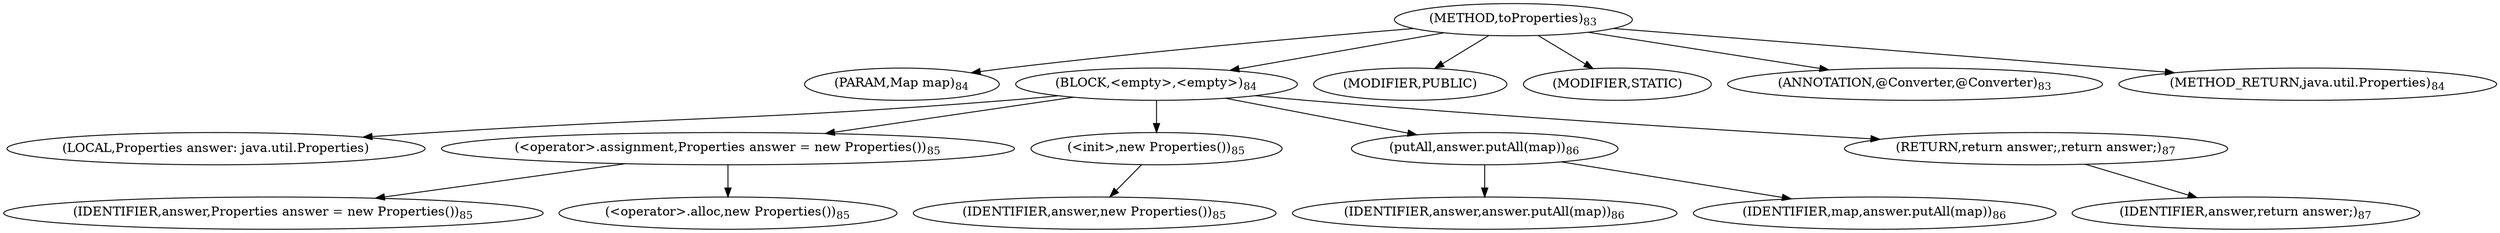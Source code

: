 digraph "toProperties" {  
"132" [label = <(METHOD,toProperties)<SUB>83</SUB>> ]
"133" [label = <(PARAM,Map map)<SUB>84</SUB>> ]
"134" [label = <(BLOCK,&lt;empty&gt;,&lt;empty&gt;)<SUB>84</SUB>> ]
"6" [label = <(LOCAL,Properties answer: java.util.Properties)> ]
"135" [label = <(&lt;operator&gt;.assignment,Properties answer = new Properties())<SUB>85</SUB>> ]
"136" [label = <(IDENTIFIER,answer,Properties answer = new Properties())<SUB>85</SUB>> ]
"137" [label = <(&lt;operator&gt;.alloc,new Properties())<SUB>85</SUB>> ]
"138" [label = <(&lt;init&gt;,new Properties())<SUB>85</SUB>> ]
"5" [label = <(IDENTIFIER,answer,new Properties())<SUB>85</SUB>> ]
"139" [label = <(putAll,answer.putAll(map))<SUB>86</SUB>> ]
"140" [label = <(IDENTIFIER,answer,answer.putAll(map))<SUB>86</SUB>> ]
"141" [label = <(IDENTIFIER,map,answer.putAll(map))<SUB>86</SUB>> ]
"142" [label = <(RETURN,return answer;,return answer;)<SUB>87</SUB>> ]
"143" [label = <(IDENTIFIER,answer,return answer;)<SUB>87</SUB>> ]
"144" [label = <(MODIFIER,PUBLIC)> ]
"145" [label = <(MODIFIER,STATIC)> ]
"146" [label = <(ANNOTATION,@Converter,@Converter)<SUB>83</SUB>> ]
"147" [label = <(METHOD_RETURN,java.util.Properties)<SUB>84</SUB>> ]
  "132" -> "133" 
  "132" -> "134" 
  "132" -> "144" 
  "132" -> "145" 
  "132" -> "146" 
  "132" -> "147" 
  "134" -> "6" 
  "134" -> "135" 
  "134" -> "138" 
  "134" -> "139" 
  "134" -> "142" 
  "135" -> "136" 
  "135" -> "137" 
  "138" -> "5" 
  "139" -> "140" 
  "139" -> "141" 
  "142" -> "143" 
}
